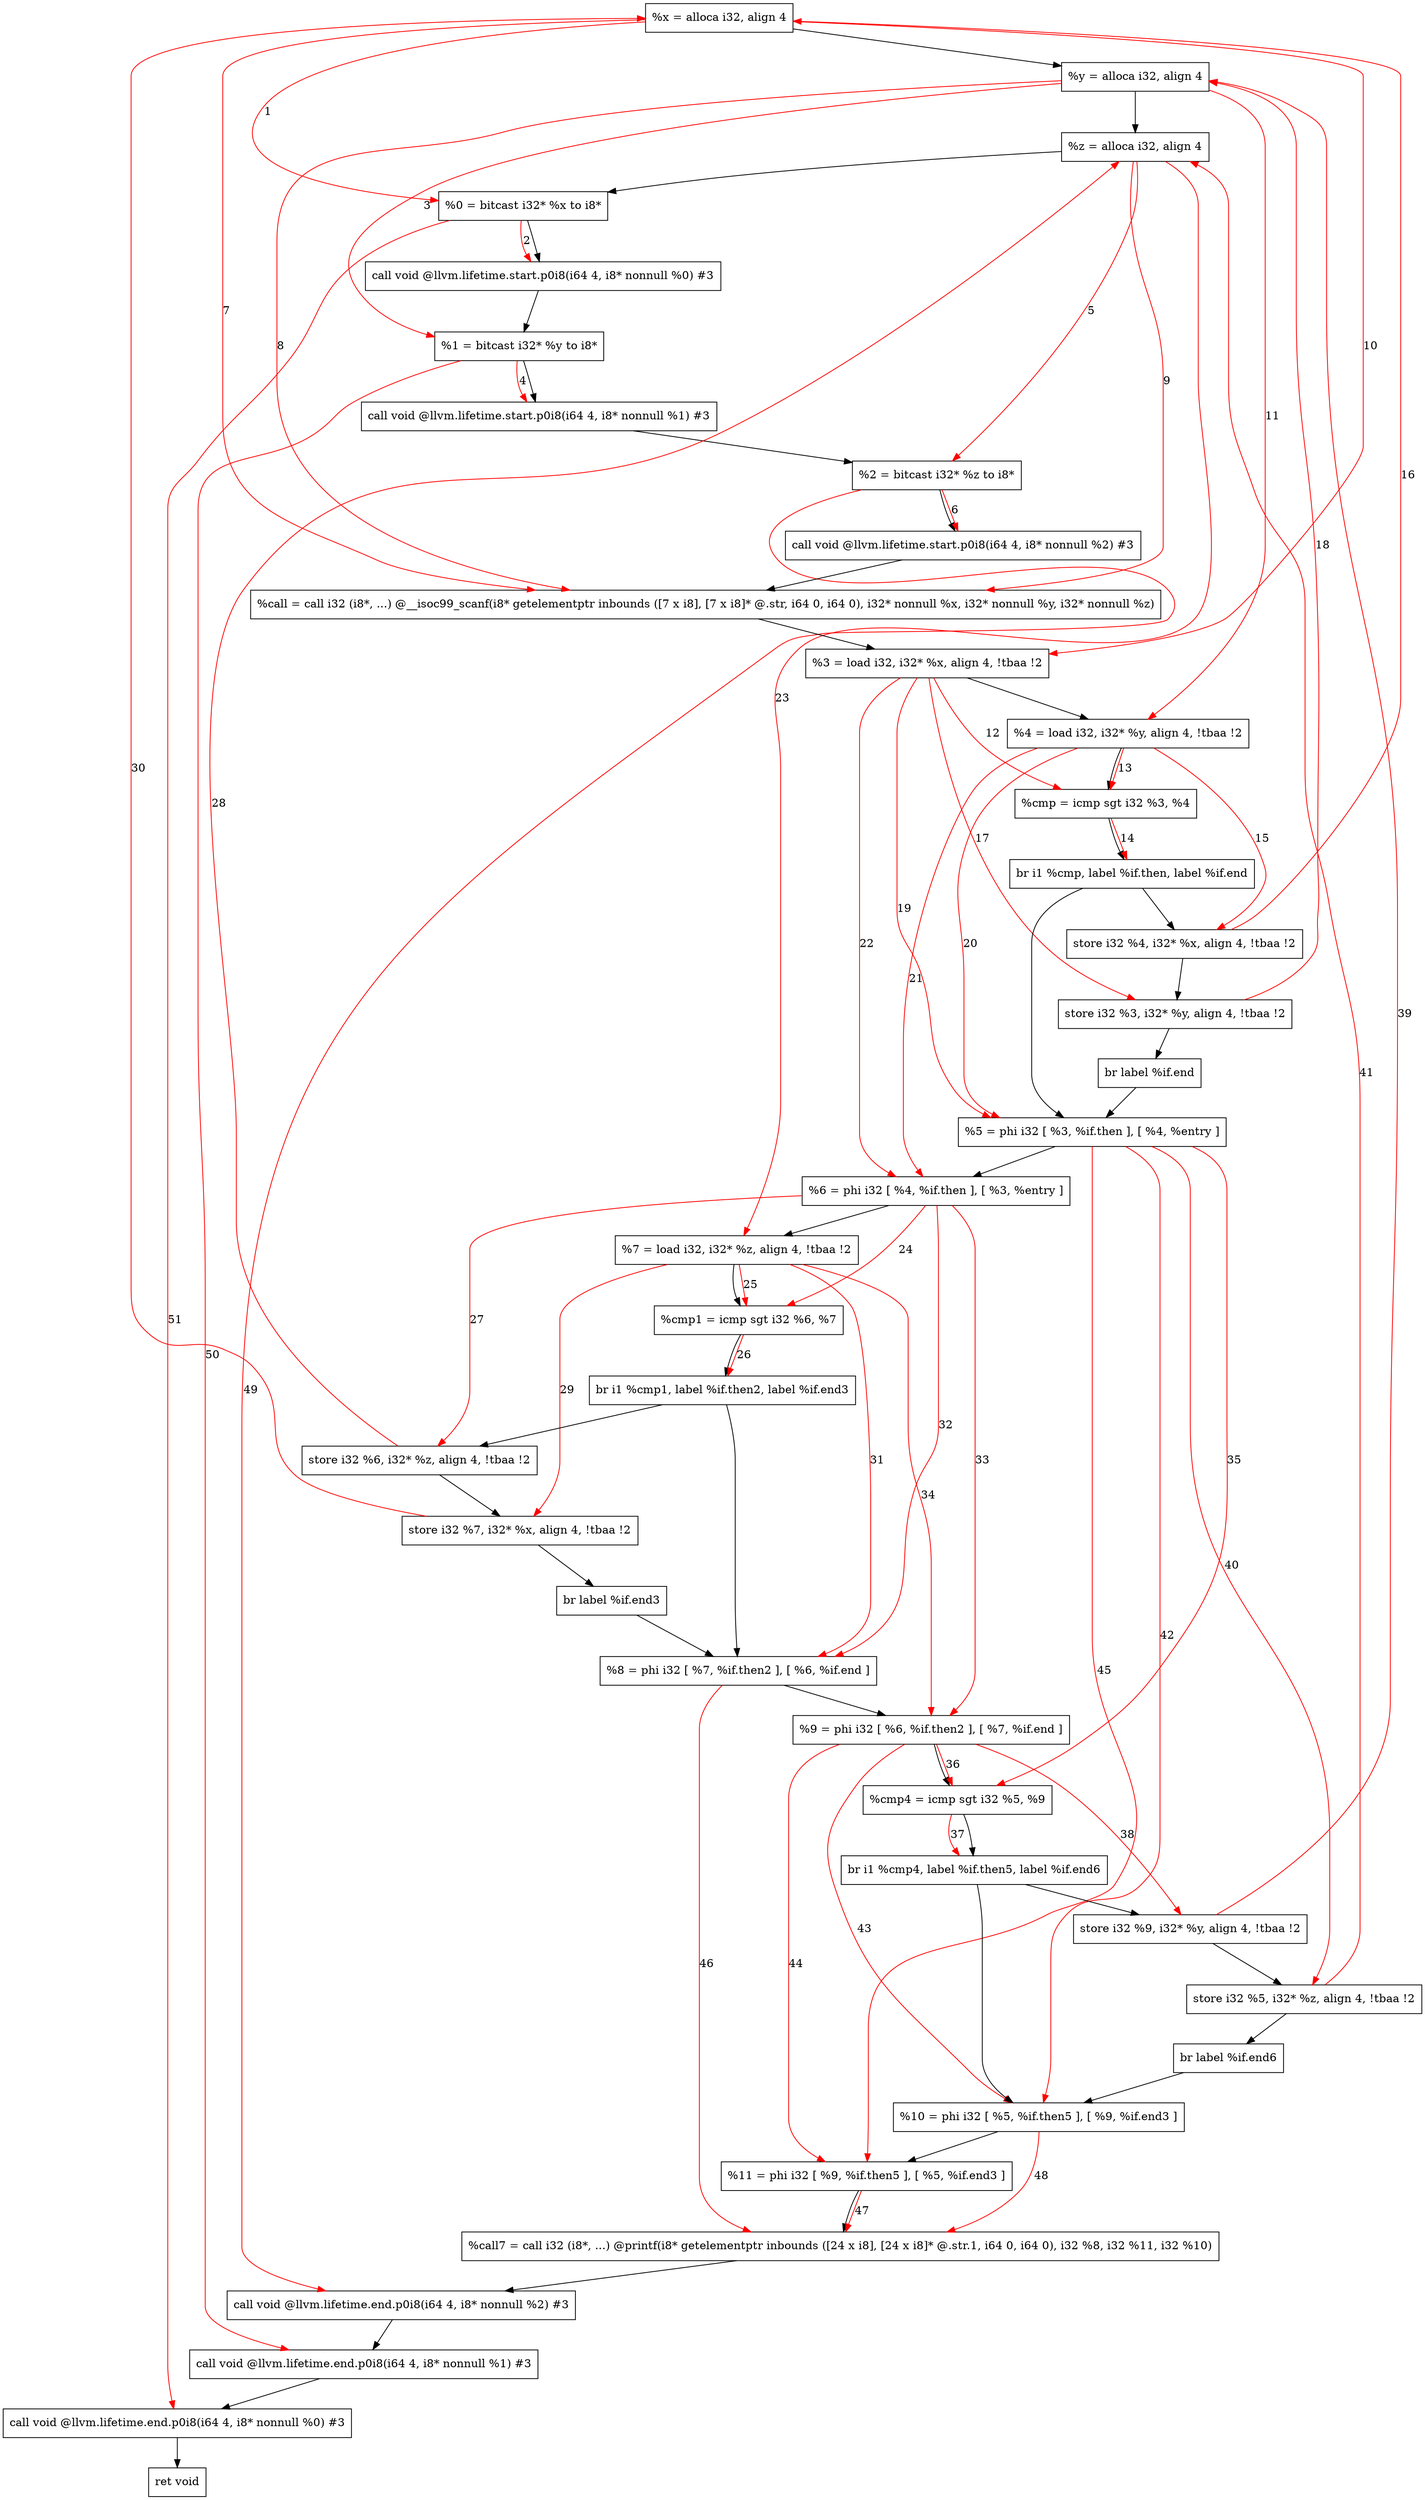 digraph "CDFG for'func' function" {
	Node0x55f7816862c8[shape=record, label="  %x = alloca i32, align 4"]
	Node0x55f781686988[shape=record, label="  %y = alloca i32, align 4"]
	Node0x55f781686a08[shape=record, label="  %z = alloca i32, align 4"]
	Node0x55f781686a88[shape=record, label="  %0 = bitcast i32* %x to i8*"]
	Node0x55f781686ee8[shape=record, label="  call void @llvm.lifetime.start.p0i8(i64 4, i8* nonnull %0) #3"]
	Node0x55f781686fc8[shape=record, label="  %1 = bitcast i32* %y to i8*"]
	Node0x55f7816870c8[shape=record, label="  call void @llvm.lifetime.start.p0i8(i64 4, i8* nonnull %1) #3"]
	Node0x55f781687188[shape=record, label="  %2 = bitcast i32* %z to i8*"]
	Node0x55f781687248[shape=record, label="  call void @llvm.lifetime.start.p0i8(i64 4, i8* nonnull %2) #3"]
	Node0x55f7816876e8[shape=record, label="  %call = call i32 (i8*, ...) @__isoc99_scanf(i8* getelementptr inbounds ([7 x i8], [7 x i8]* @.str, i64 0, i64 0), i32* nonnull %x, i32* nonnull %y, i32* nonnull %z)"]
	Node0x55f7816877a8[shape=record, label="  %3 = load i32, i32* %x, align 4, !tbaa !2"]
	Node0x55f781688698[shape=record, label="  %4 = load i32, i32* %y, align 4, !tbaa !2"]
	Node0x55f781688d70[shape=record, label="  %cmp = icmp sgt i32 %3, %4"]
	Node0x55f78161b348[shape=record, label="  br i1 %cmp, label %if.then, label %if.end"]
	Node0x55f781688fa0[shape=record, label="  store i32 %4, i32* %x, align 4, !tbaa !2"]
	Node0x55f781689020[shape=record, label="  store i32 %3, i32* %y, align 4, !tbaa !2"]
	Node0x55f781688e58[shape=record, label="  br label %if.end"]
	Node0x55f781689078[shape=record, label="  %5 = phi i32 [ %3, %if.then ], [ %4, %entry ]"]
	Node0x55f781689118[shape=record, label="  %6 = phi i32 [ %4, %if.then ], [ %3, %entry ]"]
	Node0x55f781688f28[shape=record, label="  %7 = load i32, i32* %z, align 4, !tbaa !2"]
	Node0x55f7816891e0[shape=record, label="  %cmp1 = icmp sgt i32 %6, %7"]
	Node0x55f78161b468[shape=record, label="  br i1 %cmp1, label %if.then2, label %if.end3"]
	Node0x55f7816893f0[shape=record, label="  store i32 %6, i32* %z, align 4, !tbaa !2"]
	Node0x55f781689470[shape=record, label="  store i32 %7, i32* %x, align 4, !tbaa !2"]
	Node0x55f7816892a8[shape=record, label="  br label %if.end3"]
	Node0x55f7816894c8[shape=record, label="  %8 = phi i32 [ %7, %if.then2 ], [ %6, %if.end ]"]
	Node0x55f781688cf8[shape=record, label="  %9 = phi i32 [ %6, %if.then2 ], [ %7, %if.end ]"]
	Node0x55f7816895e0[shape=record, label="  %cmp4 = icmp sgt i32 %5, %9"]
	Node0x55f781689978[shape=record, label="  br i1 %cmp4, label %if.then5, label %if.end6"]
	Node0x55f7816899f0[shape=record, label="  store i32 %9, i32* %y, align 4, !tbaa !2"]
	Node0x55f781689a70[shape=record, label="  store i32 %5, i32* %z, align 4, !tbaa !2"]
	Node0x55f781689378[shape=record, label="  br label %if.end6"]
	Node0x55f781689ac8[shape=record, label="  %10 = phi i32 [ %5, %if.then5 ], [ %9, %if.end3 ]"]
	Node0x55f781689b68[shape=record, label="  %11 = phi i32 [ %9, %if.then5 ], [ %5, %if.end3 ]"]
	Node0x55f781689dd8[shape=record, label="  %call7 = call i32 (i8*, ...) @printf(i8* getelementptr inbounds ([24 x i8], [24 x i8]* @.str.1, i64 0, i64 0), i32 %8, i32 %11, i32 %10)"]
	Node0x55f78168a0c8[shape=record, label="  call void @llvm.lifetime.end.p0i8(i64 4, i8* nonnull %2) #3"]
	Node0x55f78168a228[shape=record, label="  call void @llvm.lifetime.end.p0i8(i64 4, i8* nonnull %1) #3"]
	Node0x55f78168a338[shape=record, label="  call void @llvm.lifetime.end.p0i8(i64 4, i8* nonnull %0) #3"]
	Node0x55f78168a3e0[shape=record, label="  ret void"]
	Node0x55f7816862c8 -> Node0x55f781686988
	Node0x55f781686988 -> Node0x55f781686a08
	Node0x55f781686a08 -> Node0x55f781686a88
	Node0x55f781686a88 -> Node0x55f781686ee8
	Node0x55f781686ee8 -> Node0x55f781686fc8
	Node0x55f781686fc8 -> Node0x55f7816870c8
	Node0x55f7816870c8 -> Node0x55f781687188
	Node0x55f781687188 -> Node0x55f781687248
	Node0x55f781687248 -> Node0x55f7816876e8
	Node0x55f7816876e8 -> Node0x55f7816877a8
	Node0x55f7816877a8 -> Node0x55f781688698
	Node0x55f781688698 -> Node0x55f781688d70
	Node0x55f781688d70 -> Node0x55f78161b348
	Node0x55f78161b348 -> Node0x55f781688fa0
	Node0x55f78161b348 -> Node0x55f781689078
	Node0x55f781688fa0 -> Node0x55f781689020
	Node0x55f781689020 -> Node0x55f781688e58
	Node0x55f781688e58 -> Node0x55f781689078
	Node0x55f781689078 -> Node0x55f781689118
	Node0x55f781689118 -> Node0x55f781688f28
	Node0x55f781688f28 -> Node0x55f7816891e0
	Node0x55f7816891e0 -> Node0x55f78161b468
	Node0x55f78161b468 -> Node0x55f7816893f0
	Node0x55f78161b468 -> Node0x55f7816894c8
	Node0x55f7816893f0 -> Node0x55f781689470
	Node0x55f781689470 -> Node0x55f7816892a8
	Node0x55f7816892a8 -> Node0x55f7816894c8
	Node0x55f7816894c8 -> Node0x55f781688cf8
	Node0x55f781688cf8 -> Node0x55f7816895e0
	Node0x55f7816895e0 -> Node0x55f781689978
	Node0x55f781689978 -> Node0x55f7816899f0
	Node0x55f781689978 -> Node0x55f781689ac8
	Node0x55f7816899f0 -> Node0x55f781689a70
	Node0x55f781689a70 -> Node0x55f781689378
	Node0x55f781689378 -> Node0x55f781689ac8
	Node0x55f781689ac8 -> Node0x55f781689b68
	Node0x55f781689b68 -> Node0x55f781689dd8
	Node0x55f781689dd8 -> Node0x55f78168a0c8
	Node0x55f78168a0c8 -> Node0x55f78168a228
	Node0x55f78168a228 -> Node0x55f78168a338
	Node0x55f78168a338 -> Node0x55f78168a3e0
edge [color=red]
	Node0x55f7816862c8 -> Node0x55f781686a88[label="1"]
	Node0x55f781686a88 -> Node0x55f781686ee8[label="2"]
	Node0x55f781686988 -> Node0x55f781686fc8[label="3"]
	Node0x55f781686fc8 -> Node0x55f7816870c8[label="4"]
	Node0x55f781686a08 -> Node0x55f781687188[label="5"]
	Node0x55f781687188 -> Node0x55f781687248[label="6"]
	Node0x55f7816862c8 -> Node0x55f7816876e8[label="7"]
	Node0x55f781686988 -> Node0x55f7816876e8[label="8"]
	Node0x55f781686a08 -> Node0x55f7816876e8[label="9"]
	Node0x55f7816862c8 -> Node0x55f7816877a8[label="10"]
	Node0x55f781686988 -> Node0x55f781688698[label="11"]
	Node0x55f7816877a8 -> Node0x55f781688d70[label="12"]
	Node0x55f781688698 -> Node0x55f781688d70[label="13"]
	Node0x55f781688d70 -> Node0x55f78161b348[label="14"]
	Node0x55f781688698 -> Node0x55f781688fa0[label="15"]
	Node0x55f781688fa0 -> Node0x55f7816862c8[label="16"]
	Node0x55f7816877a8 -> Node0x55f781689020[label="17"]
	Node0x55f781689020 -> Node0x55f781686988[label="18"]
	Node0x55f7816877a8 -> Node0x55f781689078[label="19"]
	Node0x55f781688698 -> Node0x55f781689078[label="20"]
	Node0x55f781688698 -> Node0x55f781689118[label="21"]
	Node0x55f7816877a8 -> Node0x55f781689118[label="22"]
	Node0x55f781686a08 -> Node0x55f781688f28[label="23"]
	Node0x55f781689118 -> Node0x55f7816891e0[label="24"]
	Node0x55f781688f28 -> Node0x55f7816891e0[label="25"]
	Node0x55f7816891e0 -> Node0x55f78161b468[label="26"]
	Node0x55f781689118 -> Node0x55f7816893f0[label="27"]
	Node0x55f7816893f0 -> Node0x55f781686a08[label="28"]
	Node0x55f781688f28 -> Node0x55f781689470[label="29"]
	Node0x55f781689470 -> Node0x55f7816862c8[label="30"]
	Node0x55f781688f28 -> Node0x55f7816894c8[label="31"]
	Node0x55f781689118 -> Node0x55f7816894c8[label="32"]
	Node0x55f781689118 -> Node0x55f781688cf8[label="33"]
	Node0x55f781688f28 -> Node0x55f781688cf8[label="34"]
	Node0x55f781689078 -> Node0x55f7816895e0[label="35"]
	Node0x55f781688cf8 -> Node0x55f7816895e0[label="36"]
	Node0x55f7816895e0 -> Node0x55f781689978[label="37"]
	Node0x55f781688cf8 -> Node0x55f7816899f0[label="38"]
	Node0x55f7816899f0 -> Node0x55f781686988[label="39"]
	Node0x55f781689078 -> Node0x55f781689a70[label="40"]
	Node0x55f781689a70 -> Node0x55f781686a08[label="41"]
	Node0x55f781689078 -> Node0x55f781689ac8[label="42"]
	Node0x55f781688cf8 -> Node0x55f781689ac8[label="43"]
	Node0x55f781688cf8 -> Node0x55f781689b68[label="44"]
	Node0x55f781689078 -> Node0x55f781689b68[label="45"]
	Node0x55f7816894c8 -> Node0x55f781689dd8[label="46"]
	Node0x55f781689b68 -> Node0x55f781689dd8[label="47"]
	Node0x55f781689ac8 -> Node0x55f781689dd8[label="48"]
	Node0x55f781687188 -> Node0x55f78168a0c8[label="49"]
	Node0x55f781686fc8 -> Node0x55f78168a228[label="50"]
	Node0x55f781686a88 -> Node0x55f78168a338[label="51"]
}
